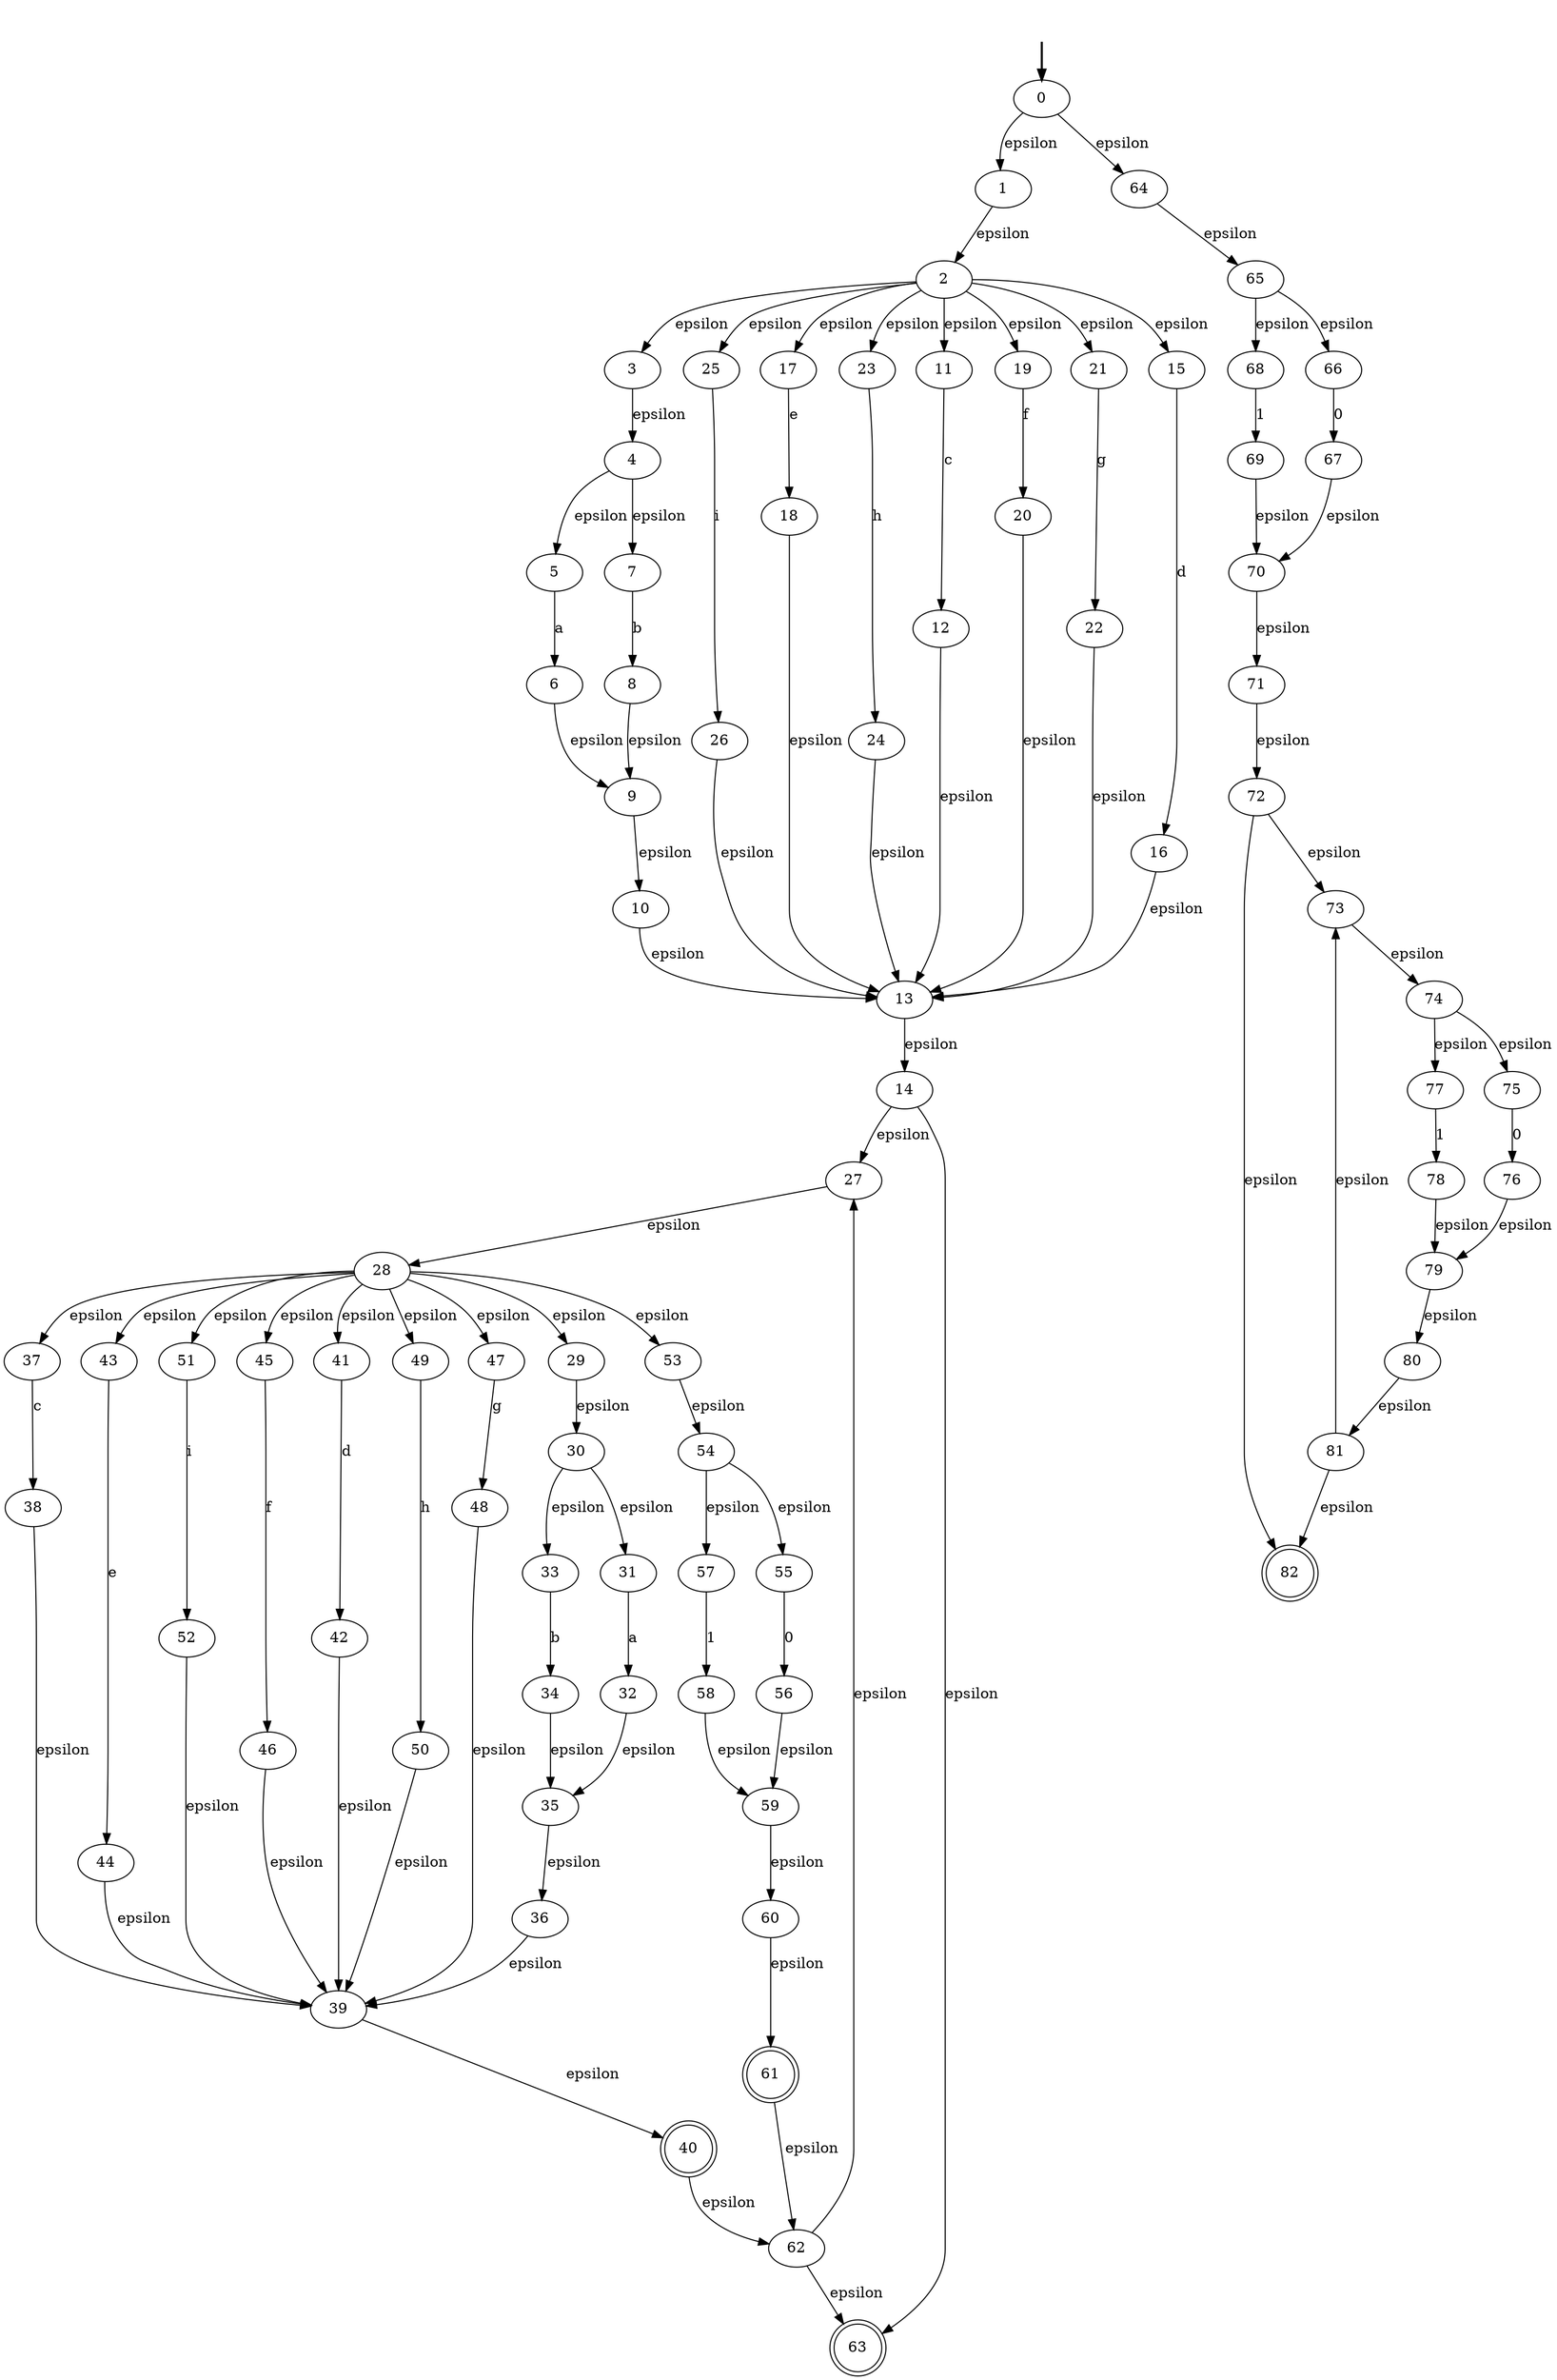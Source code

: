 digraph {
	fake0 [style=invisible]
	37
	40 [shape=doublecircle]
	82 [shape=doublecircle]
	76
	80
	61 [shape=doublecircle]
	52
	77
	5
	72
	56
	13
	57
	1
	43
	60
	27
	10
	50
	74
	7
	51
	35
	14
	3
	25
	18
	32
	44
	48
	64
	45
	81
	17
	22
	9
	23
	41
	58
	63 [shape=doublecircle]
	11
	36
	24
	65
	62
	16
	59
	69
	49
	20
	19
	28
	33
	21
	12
	55
	6
	78
	68
	71
	15
	42
	8
	4
	31
	75
	46
	26
	38
	54
	70
	47
	29
	34
	30
	79
	73
	2
	66
	67
	53
	39
	fake0 -> 0 [style=bold]
	0 -> 64 [label=epsilon]
	0 -> 1 [label=epsilon]
	1 -> 2 [label=epsilon]
	2 -> 17 [label=epsilon]
	2 -> 19 [label=epsilon]
	2 -> 15 [label=epsilon]
	2 -> 23 [label=epsilon]
	2 -> 21 [label=epsilon]
	2 -> 3 [label=epsilon]
	2 -> 11 [label=epsilon]
	2 -> 25 [label=epsilon]
	3 -> 4 [label=epsilon]
	4 -> 5 [label=epsilon]
	4 -> 7 [label=epsilon]
	5 -> 6 [label=a]
	7 -> 8 [label=b]
	6 -> 9 [label=epsilon]
	8 -> 9 [label=epsilon]
	9 -> 10 [label=epsilon]
	11 -> 12 [label=c]
	10 -> 13 [label=epsilon]
	12 -> 13 [label=epsilon]
	16 -> 13 [label=epsilon]
	18 -> 13 [label=epsilon]
	20 -> 13 [label=epsilon]
	22 -> 13 [label=epsilon]
	24 -> 13 [label=epsilon]
	26 -> 13 [label=epsilon]
	13 -> 14 [label=epsilon]
	15 -> 16 [label=d]
	17 -> 18 [label=e]
	19 -> 20 [label=f]
	21 -> 22 [label=g]
	23 -> 24 [label=h]
	25 -> 26 [label=i]
	14 -> 63 [label=epsilon]
	14 -> 27 [label=epsilon]
	62 -> 63 [label=epsilon]
	62 -> 27 [label=epsilon]
	27 -> 28 [label=epsilon]
	28 -> 37 [label=epsilon]
	28 -> 43 [label=epsilon]
	28 -> 53 [label=epsilon]
	28 -> 51 [label=epsilon]
	28 -> 41 [label=epsilon]
	28 -> 47 [label=epsilon]
	28 -> 45 [label=epsilon]
	28 -> 49 [label=epsilon]
	28 -> 29 [label=epsilon]
	29 -> 30 [label=epsilon]
	30 -> 33 [label=epsilon]
	30 -> 31 [label=epsilon]
	31 -> 32 [label=a]
	33 -> 34 [label=b]
	32 -> 35 [label=epsilon]
	34 -> 35 [label=epsilon]
	35 -> 36 [label=epsilon]
	37 -> 38 [label=c]
	36 -> 39 [label=epsilon]
	38 -> 39 [label=epsilon]
	42 -> 39 [label=epsilon]
	44 -> 39 [label=epsilon]
	46 -> 39 [label=epsilon]
	48 -> 39 [label=epsilon]
	50 -> 39 [label=epsilon]
	52 -> 39 [label=epsilon]
	39 -> 40 [label=epsilon]
	41 -> 42 [label=d]
	43 -> 44 [label=e]
	45 -> 46 [label=f]
	47 -> 48 [label=g]
	49 -> 50 [label=h]
	51 -> 52 [label=i]
	53 -> 54 [label=epsilon]
	54 -> 55 [label=epsilon]
	54 -> 57 [label=epsilon]
	55 -> 56 [label=0]
	57 -> 58 [label=1]
	56 -> 59 [label=epsilon]
	58 -> 59 [label=epsilon]
	59 -> 60 [label=epsilon]
	60 -> 61 [label=epsilon]
	61 -> 62 [label=epsilon]
	40 -> 62 [label=epsilon]
	64 -> 65 [label=epsilon]
	65 -> 68 [label=epsilon]
	65 -> 66 [label=epsilon]
	66 -> 67 [label=0]
	68 -> 69 [label=1]
	67 -> 70 [label=epsilon]
	69 -> 70 [label=epsilon]
	70 -> 71 [label=epsilon]
	71 -> 72 [label=epsilon]
	72 -> 82 [label=epsilon]
	72 -> 73 [label=epsilon]
	81 -> 82 [label=epsilon]
	81 -> 73 [label=epsilon]
	73 -> 74 [label=epsilon]
	74 -> 75 [label=epsilon]
	74 -> 77 [label=epsilon]
	75 -> 76 [label=0]
	77 -> 78 [label=1]
	76 -> 79 [label=epsilon]
	78 -> 79 [label=epsilon]
	79 -> 80 [label=epsilon]
	80 -> 81 [label=epsilon]
}
